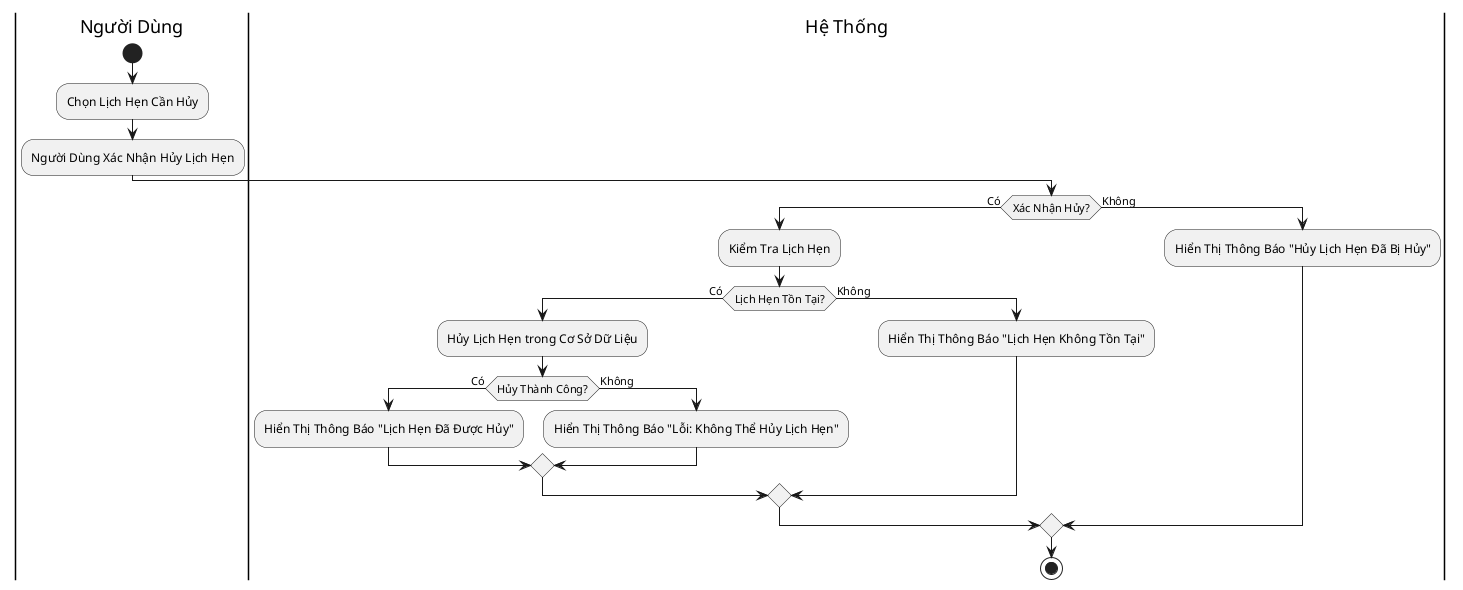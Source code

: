 @startuml
|Người Dùng|
start
:Chọn Lịch Hẹn Cần Hủy;
:Người Dùng Xác Nhận Hủy Lịch Hẹn;
|Hệ Thống|
if (Xác Nhận Hủy?) then (Có)
  :Kiểm Tra Lịch Hẹn;
  if (Lịch Hẹn Tồn Tại?) then (Có)
    :Hủy Lịch Hẹn trong Cơ Sở Dữ Liệu;
    if (Hủy Thành Công?) then (Có)
      :Hiển Thị Thông Báo "Lịch Hẹn Đã Được Hủy";
    else (Không)
      :Hiển Thị Thông Báo "Lỗi: Không Thể Hủy Lịch Hẹn";
    endif
  else (Không)
    :Hiển Thị Thông Báo "Lịch Hẹn Không Tồn Tại";
  endif
  |Hệ Thống|
else (Không)
  :Hiển Thị Thông Báo "Hủy Lịch Hẹn Đã Bị Hủy";
endif
stop
@enduml
